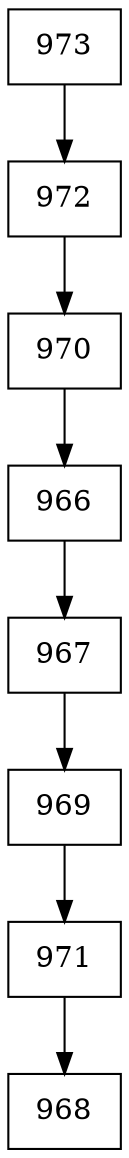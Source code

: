 digraph G {
  node [shape=record];
  node0 [label="{973}"];
  node0 -> node1;
  node1 [label="{972}"];
  node1 -> node2;
  node2 [label="{970}"];
  node2 -> node3;
  node3 [label="{966}"];
  node3 -> node4;
  node4 [label="{967}"];
  node4 -> node5;
  node5 [label="{969}"];
  node5 -> node6;
  node6 [label="{971}"];
  node6 -> node7;
  node7 [label="{968}"];
}
